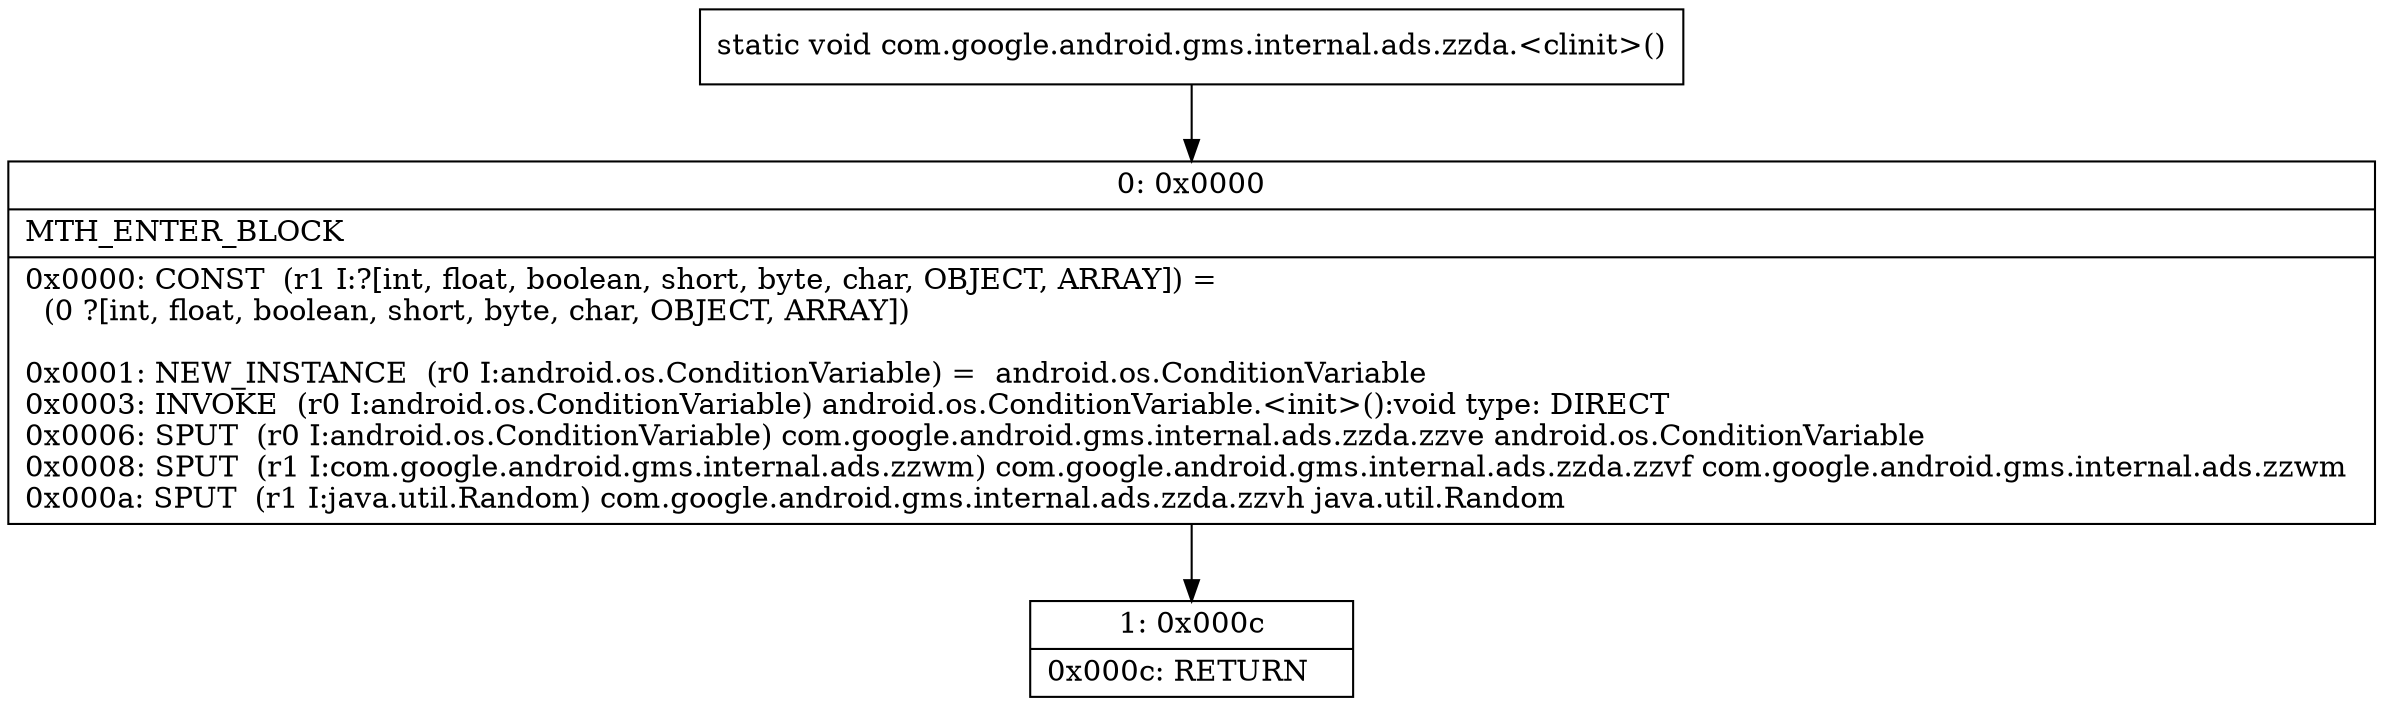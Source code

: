 digraph "CFG forcom.google.android.gms.internal.ads.zzda.\<clinit\>()V" {
Node_0 [shape=record,label="{0\:\ 0x0000|MTH_ENTER_BLOCK\l|0x0000: CONST  (r1 I:?[int, float, boolean, short, byte, char, OBJECT, ARRAY]) = \l  (0 ?[int, float, boolean, short, byte, char, OBJECT, ARRAY])\l \l0x0001: NEW_INSTANCE  (r0 I:android.os.ConditionVariable) =  android.os.ConditionVariable \l0x0003: INVOKE  (r0 I:android.os.ConditionVariable) android.os.ConditionVariable.\<init\>():void type: DIRECT \l0x0006: SPUT  (r0 I:android.os.ConditionVariable) com.google.android.gms.internal.ads.zzda.zzve android.os.ConditionVariable \l0x0008: SPUT  (r1 I:com.google.android.gms.internal.ads.zzwm) com.google.android.gms.internal.ads.zzda.zzvf com.google.android.gms.internal.ads.zzwm \l0x000a: SPUT  (r1 I:java.util.Random) com.google.android.gms.internal.ads.zzda.zzvh java.util.Random \l}"];
Node_1 [shape=record,label="{1\:\ 0x000c|0x000c: RETURN   \l}"];
MethodNode[shape=record,label="{static void com.google.android.gms.internal.ads.zzda.\<clinit\>() }"];
MethodNode -> Node_0;
Node_0 -> Node_1;
}

